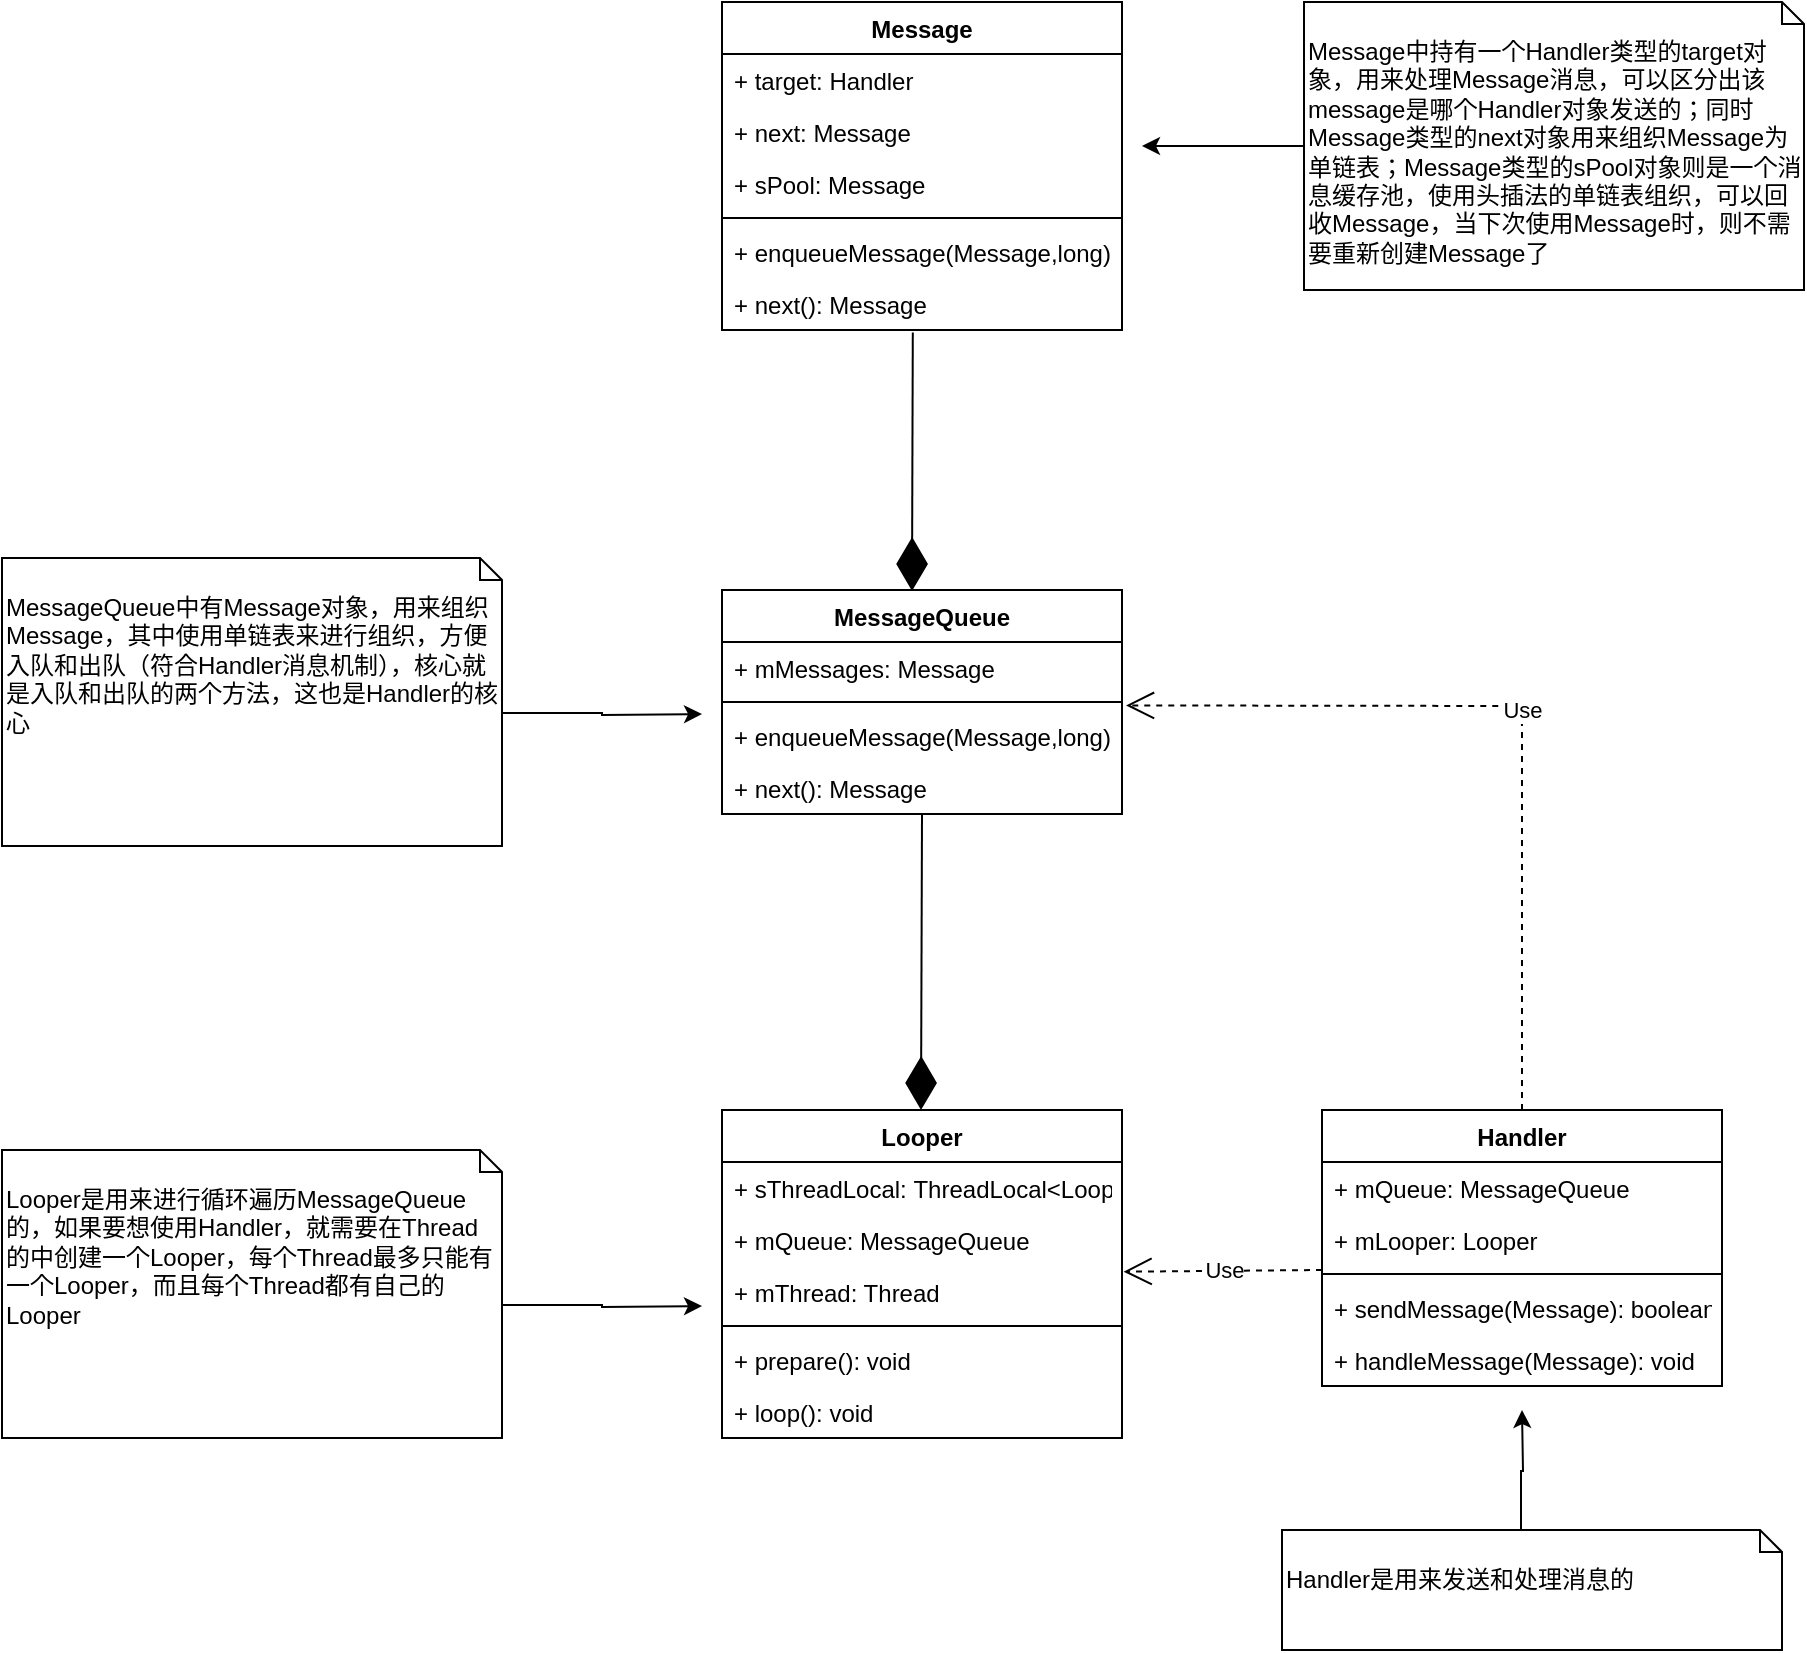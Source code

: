 <mxfile version="13.10.4" type="github">
  <diagram id="C5RBs43oDa-KdzZeNtuy" name="Page-1">
    <mxGraphModel dx="2955" dy="1240" grid="1" gridSize="10" guides="1" tooltips="1" connect="1" arrows="1" fold="1" page="1" pageScale="1" pageWidth="583" pageHeight="827" math="0" shadow="0">
      <root>
        <mxCell id="WIyWlLk6GJQsqaUBKTNV-0" />
        <mxCell id="WIyWlLk6GJQsqaUBKTNV-1" parent="WIyWlLk6GJQsqaUBKTNV-0" />
        <mxCell id="ZU6P_-DPb11zaJ6Cw-Iy-6" value="Use" style="endArrow=open;endSize=12;dashed=1;html=1;exitX=0;exitY=0.25;exitDx=0;exitDy=0;exitPerimeter=0;entryX=1.004;entryY=0.11;entryDx=0;entryDy=0;entryPerimeter=0;" edge="1" parent="WIyWlLk6GJQsqaUBKTNV-1" source="ZU6P_-DPb11zaJ6Cw-Iy-23" target="ZU6P_-DPb11zaJ6Cw-Iy-30">
          <mxGeometry width="160" relative="1" as="geometry">
            <mxPoint x="340.0" y="894" as="sourcePoint" />
            <mxPoint x="302" y="842" as="targetPoint" />
          </mxGeometry>
        </mxCell>
        <mxCell id="ZU6P_-DPb11zaJ6Cw-Iy-21" value="Handler" style="swimlane;fontStyle=1;align=center;verticalAlign=top;childLayout=stackLayout;horizontal=1;startSize=26;horizontalStack=0;resizeParent=1;resizeParentMax=0;resizeLast=0;collapsible=1;marginBottom=0;" vertex="1" parent="WIyWlLk6GJQsqaUBKTNV-1">
          <mxGeometry x="400" y="764" width="200" height="138" as="geometry" />
        </mxCell>
        <mxCell id="ZU6P_-DPb11zaJ6Cw-Iy-22" value="+ mQueue: MessageQueue" style="text;strokeColor=none;fillColor=none;align=left;verticalAlign=top;spacingLeft=4;spacingRight=4;overflow=hidden;rotatable=0;points=[[0,0.5],[1,0.5]];portConstraint=eastwest;" vertex="1" parent="ZU6P_-DPb11zaJ6Cw-Iy-21">
          <mxGeometry y="26" width="200" height="26" as="geometry" />
        </mxCell>
        <mxCell id="ZU6P_-DPb11zaJ6Cw-Iy-25" value="+ mLooper: Looper" style="text;strokeColor=none;fillColor=none;align=left;verticalAlign=top;spacingLeft=4;spacingRight=4;overflow=hidden;rotatable=0;points=[[0,0.5],[1,0.5]];portConstraint=eastwest;" vertex="1" parent="ZU6P_-DPb11zaJ6Cw-Iy-21">
          <mxGeometry y="52" width="200" height="26" as="geometry" />
        </mxCell>
        <mxCell id="ZU6P_-DPb11zaJ6Cw-Iy-23" value="" style="line;strokeWidth=1;fillColor=none;align=left;verticalAlign=middle;spacingTop=-1;spacingLeft=3;spacingRight=3;rotatable=0;labelPosition=right;points=[];portConstraint=eastwest;" vertex="1" parent="ZU6P_-DPb11zaJ6Cw-Iy-21">
          <mxGeometry y="78" width="200" height="8" as="geometry" />
        </mxCell>
        <mxCell id="ZU6P_-DPb11zaJ6Cw-Iy-24" value="+ sendMessage(Message): boolean" style="text;strokeColor=none;fillColor=none;align=left;verticalAlign=top;spacingLeft=4;spacingRight=4;overflow=hidden;rotatable=0;points=[[0,0.5],[1,0.5]];portConstraint=eastwest;" vertex="1" parent="ZU6P_-DPb11zaJ6Cw-Iy-21">
          <mxGeometry y="86" width="200" height="26" as="geometry" />
        </mxCell>
        <mxCell id="ZU6P_-DPb11zaJ6Cw-Iy-27" value="+ handleMessage(Message): void" style="text;strokeColor=none;fillColor=none;align=left;verticalAlign=top;spacingLeft=4;spacingRight=4;overflow=hidden;rotatable=0;points=[[0,0.5],[1,0.5]];portConstraint=eastwest;" vertex="1" parent="ZU6P_-DPb11zaJ6Cw-Iy-21">
          <mxGeometry y="112" width="200" height="26" as="geometry" />
        </mxCell>
        <mxCell id="ZU6P_-DPb11zaJ6Cw-Iy-28" value="Looper" style="swimlane;fontStyle=1;align=center;verticalAlign=top;childLayout=stackLayout;horizontal=1;startSize=26;horizontalStack=0;resizeParent=1;resizeParentMax=0;resizeLast=0;collapsible=1;marginBottom=0;" vertex="1" parent="WIyWlLk6GJQsqaUBKTNV-1">
          <mxGeometry x="100" y="764" width="200" height="164" as="geometry" />
        </mxCell>
        <mxCell id="ZU6P_-DPb11zaJ6Cw-Iy-29" value="+ sThreadLocal: ThreadLocal&lt;Looper&gt;" style="text;strokeColor=none;fillColor=none;align=left;verticalAlign=top;spacingLeft=4;spacingRight=4;overflow=hidden;rotatable=0;points=[[0,0.5],[1,0.5]];portConstraint=eastwest;" vertex="1" parent="ZU6P_-DPb11zaJ6Cw-Iy-28">
          <mxGeometry y="26" width="200" height="26" as="geometry" />
        </mxCell>
        <mxCell id="ZU6P_-DPb11zaJ6Cw-Iy-36" value="+ mQueue: MessageQueue" style="text;strokeColor=none;fillColor=none;align=left;verticalAlign=top;spacingLeft=4;spacingRight=4;overflow=hidden;rotatable=0;points=[[0,0.5],[1,0.5]];portConstraint=eastwest;" vertex="1" parent="ZU6P_-DPb11zaJ6Cw-Iy-28">
          <mxGeometry y="52" width="200" height="26" as="geometry" />
        </mxCell>
        <mxCell id="ZU6P_-DPb11zaJ6Cw-Iy-30" value="+ mThread: Thread" style="text;strokeColor=none;fillColor=none;align=left;verticalAlign=top;spacingLeft=4;spacingRight=4;overflow=hidden;rotatable=0;points=[[0,0.5],[1,0.5]];portConstraint=eastwest;" vertex="1" parent="ZU6P_-DPb11zaJ6Cw-Iy-28">
          <mxGeometry y="78" width="200" height="26" as="geometry" />
        </mxCell>
        <mxCell id="ZU6P_-DPb11zaJ6Cw-Iy-31" value="" style="line;strokeWidth=1;fillColor=none;align=left;verticalAlign=middle;spacingTop=-1;spacingLeft=3;spacingRight=3;rotatable=0;labelPosition=right;points=[];portConstraint=eastwest;" vertex="1" parent="ZU6P_-DPb11zaJ6Cw-Iy-28">
          <mxGeometry y="104" width="200" height="8" as="geometry" />
        </mxCell>
        <mxCell id="ZU6P_-DPb11zaJ6Cw-Iy-32" value="+ prepare(): void" style="text;strokeColor=none;fillColor=none;align=left;verticalAlign=top;spacingLeft=4;spacingRight=4;overflow=hidden;rotatable=0;points=[[0,0.5],[1,0.5]];portConstraint=eastwest;" vertex="1" parent="ZU6P_-DPb11zaJ6Cw-Iy-28">
          <mxGeometry y="112" width="200" height="26" as="geometry" />
        </mxCell>
        <mxCell id="ZU6P_-DPb11zaJ6Cw-Iy-33" value="+ loop(): void" style="text;strokeColor=none;fillColor=none;align=left;verticalAlign=top;spacingLeft=4;spacingRight=4;overflow=hidden;rotatable=0;points=[[0,0.5],[1,0.5]];portConstraint=eastwest;" vertex="1" parent="ZU6P_-DPb11zaJ6Cw-Iy-28">
          <mxGeometry y="138" width="200" height="26" as="geometry" />
        </mxCell>
        <mxCell id="ZU6P_-DPb11zaJ6Cw-Iy-37" value="MessageQueue" style="swimlane;fontStyle=1;align=center;verticalAlign=top;childLayout=stackLayout;horizontal=1;startSize=26;horizontalStack=0;resizeParent=1;resizeParentMax=0;resizeLast=0;collapsible=1;marginBottom=0;" vertex="1" parent="WIyWlLk6GJQsqaUBKTNV-1">
          <mxGeometry x="100" y="504" width="200" height="112" as="geometry" />
        </mxCell>
        <mxCell id="ZU6P_-DPb11zaJ6Cw-Iy-39" value="+ mMessages: Message" style="text;strokeColor=none;fillColor=none;align=left;verticalAlign=top;spacingLeft=4;spacingRight=4;overflow=hidden;rotatable=0;points=[[0,0.5],[1,0.5]];portConstraint=eastwest;" vertex="1" parent="ZU6P_-DPb11zaJ6Cw-Iy-37">
          <mxGeometry y="26" width="200" height="26" as="geometry" />
        </mxCell>
        <mxCell id="ZU6P_-DPb11zaJ6Cw-Iy-41" value="" style="line;strokeWidth=1;fillColor=none;align=left;verticalAlign=middle;spacingTop=-1;spacingLeft=3;spacingRight=3;rotatable=0;labelPosition=right;points=[];portConstraint=eastwest;" vertex="1" parent="ZU6P_-DPb11zaJ6Cw-Iy-37">
          <mxGeometry y="52" width="200" height="8" as="geometry" />
        </mxCell>
        <mxCell id="ZU6P_-DPb11zaJ6Cw-Iy-42" value="+ enqueueMessage(Message,long): boolean" style="text;strokeColor=none;fillColor=none;align=left;verticalAlign=top;spacingLeft=4;spacingRight=4;overflow=hidden;rotatable=0;points=[[0,0.5],[1,0.5]];portConstraint=eastwest;" vertex="1" parent="ZU6P_-DPb11zaJ6Cw-Iy-37">
          <mxGeometry y="60" width="200" height="26" as="geometry" />
        </mxCell>
        <mxCell id="ZU6P_-DPb11zaJ6Cw-Iy-43" value="+ next(): Message" style="text;strokeColor=none;fillColor=none;align=left;verticalAlign=top;spacingLeft=4;spacingRight=4;overflow=hidden;rotatable=0;points=[[0,0.5],[1,0.5]];portConstraint=eastwest;" vertex="1" parent="ZU6P_-DPb11zaJ6Cw-Iy-37">
          <mxGeometry y="86" width="200" height="26" as="geometry" />
        </mxCell>
        <mxCell id="ZU6P_-DPb11zaJ6Cw-Iy-45" value="Message" style="swimlane;fontStyle=1;align=center;verticalAlign=top;childLayout=stackLayout;horizontal=1;startSize=26;horizontalStack=0;resizeParent=1;resizeParentMax=0;resizeLast=0;collapsible=1;marginBottom=0;" vertex="1" parent="WIyWlLk6GJQsqaUBKTNV-1">
          <mxGeometry x="100" y="210" width="200" height="164" as="geometry" />
        </mxCell>
        <mxCell id="ZU6P_-DPb11zaJ6Cw-Iy-46" value="+ target: Handler" style="text;strokeColor=none;fillColor=none;align=left;verticalAlign=top;spacingLeft=4;spacingRight=4;overflow=hidden;rotatable=0;points=[[0,0.5],[1,0.5]];portConstraint=eastwest;" vertex="1" parent="ZU6P_-DPb11zaJ6Cw-Iy-45">
          <mxGeometry y="26" width="200" height="26" as="geometry" />
        </mxCell>
        <mxCell id="ZU6P_-DPb11zaJ6Cw-Iy-47" value="+ next: Message" style="text;strokeColor=none;fillColor=none;align=left;verticalAlign=top;spacingLeft=4;spacingRight=4;overflow=hidden;rotatable=0;points=[[0,0.5],[1,0.5]];portConstraint=eastwest;" vertex="1" parent="ZU6P_-DPb11zaJ6Cw-Iy-45">
          <mxGeometry y="52" width="200" height="26" as="geometry" />
        </mxCell>
        <mxCell id="ZU6P_-DPb11zaJ6Cw-Iy-48" value="+ sPool: Message" style="text;strokeColor=none;fillColor=none;align=left;verticalAlign=top;spacingLeft=4;spacingRight=4;overflow=hidden;rotatable=0;points=[[0,0.5],[1,0.5]];portConstraint=eastwest;" vertex="1" parent="ZU6P_-DPb11zaJ6Cw-Iy-45">
          <mxGeometry y="78" width="200" height="26" as="geometry" />
        </mxCell>
        <mxCell id="ZU6P_-DPb11zaJ6Cw-Iy-49" value="" style="line;strokeWidth=1;fillColor=none;align=left;verticalAlign=middle;spacingTop=-1;spacingLeft=3;spacingRight=3;rotatable=0;labelPosition=right;points=[];portConstraint=eastwest;" vertex="1" parent="ZU6P_-DPb11zaJ6Cw-Iy-45">
          <mxGeometry y="104" width="200" height="8" as="geometry" />
        </mxCell>
        <mxCell id="ZU6P_-DPb11zaJ6Cw-Iy-50" value="+ enqueueMessage(Message,long): boolean" style="text;strokeColor=none;fillColor=none;align=left;verticalAlign=top;spacingLeft=4;spacingRight=4;overflow=hidden;rotatable=0;points=[[0,0.5],[1,0.5]];portConstraint=eastwest;" vertex="1" parent="ZU6P_-DPb11zaJ6Cw-Iy-45">
          <mxGeometry y="112" width="200" height="26" as="geometry" />
        </mxCell>
        <mxCell id="ZU6P_-DPb11zaJ6Cw-Iy-51" value="+ next(): Message" style="text;strokeColor=none;fillColor=none;align=left;verticalAlign=top;spacingLeft=4;spacingRight=4;overflow=hidden;rotatable=0;points=[[0,0.5],[1,0.5]];portConstraint=eastwest;" vertex="1" parent="ZU6P_-DPb11zaJ6Cw-Iy-45">
          <mxGeometry y="138" width="200" height="26" as="geometry" />
        </mxCell>
        <mxCell id="ZU6P_-DPb11zaJ6Cw-Iy-53" value="Use" style="endArrow=open;endSize=12;dashed=1;html=1;exitX=0.5;exitY=0;exitDx=0;exitDy=0;entryX=1.01;entryY=0.22;entryDx=0;entryDy=0;entryPerimeter=0;" edge="1" parent="WIyWlLk6GJQsqaUBKTNV-1" source="ZU6P_-DPb11zaJ6Cw-Iy-21">
          <mxGeometry width="160" relative="1" as="geometry">
            <mxPoint x="479.2" y="724" as="sourcePoint" />
            <mxPoint x="302" y="561.72" as="targetPoint" />
            <Array as="points">
              <mxPoint x="500" y="562" />
            </Array>
          </mxGeometry>
        </mxCell>
        <mxCell id="ZU6P_-DPb11zaJ6Cw-Iy-55" value="" style="endArrow=diamondThin;endFill=1;endSize=24;html=1;exitX=0.477;exitY=1.046;exitDx=0;exitDy=0;exitPerimeter=0;entryX=0.475;entryY=0.004;entryDx=0;entryDy=0;entryPerimeter=0;" edge="1" parent="WIyWlLk6GJQsqaUBKTNV-1" source="ZU6P_-DPb11zaJ6Cw-Iy-51" target="ZU6P_-DPb11zaJ6Cw-Iy-37">
          <mxGeometry width="160" relative="1" as="geometry">
            <mxPoint x="130" y="454" as="sourcePoint" />
            <mxPoint x="290" y="454" as="targetPoint" />
          </mxGeometry>
        </mxCell>
        <mxCell id="ZU6P_-DPb11zaJ6Cw-Iy-56" value="" style="endArrow=diamondThin;endFill=1;endSize=24;html=1;exitX=0.5;exitY=1;exitDx=0;exitDy=0;" edge="1" parent="WIyWlLk6GJQsqaUBKTNV-1" source="ZU6P_-DPb11zaJ6Cw-Iy-37">
          <mxGeometry width="160" relative="1" as="geometry">
            <mxPoint x="199.9" y="667.996" as="sourcePoint" />
            <mxPoint x="199.5" y="764" as="targetPoint" />
          </mxGeometry>
        </mxCell>
        <mxCell id="ZU6P_-DPb11zaJ6Cw-Iy-58" style="edgeStyle=orthogonalEdgeStyle;rounded=0;orthogonalLoop=1;jettySize=auto;html=1;exitX=0;exitY=0.5;exitDx=0;exitDy=0;exitPerimeter=0;entryX=0.995;entryY=0.769;entryDx=0;entryDy=0;entryPerimeter=0;" edge="1" parent="WIyWlLk6GJQsqaUBKTNV-1" source="ZU6P_-DPb11zaJ6Cw-Iy-57">
          <mxGeometry relative="1" as="geometry">
            <mxPoint x="310" y="281.994" as="targetPoint" />
          </mxGeometry>
        </mxCell>
        <mxCell id="ZU6P_-DPb11zaJ6Cw-Iy-57" value="Message中持有一个Handler类型的target对象，用来处理Message消息，可以区分出该message是哪个Handler对象发送的；同时Message类型的next对象用来组织Message为单链表；Message类型的sPool对象则是一个消息缓存池，使用头插法的单链表组织，可以回收Message，当下次使用Message时，则不需要重新创建Message了" style="shape=note2;boundedLbl=1;whiteSpace=wrap;html=1;size=11;verticalAlign=top;align=left;" vertex="1" parent="WIyWlLk6GJQsqaUBKTNV-1">
          <mxGeometry x="391" y="210" width="250" height="144" as="geometry" />
        </mxCell>
        <mxCell id="ZU6P_-DPb11zaJ6Cw-Iy-59" value="MessageQueue中有Message对象，用来组织Message，其中使用单链表来进行组织，方便入队和出队（符合Handler消息机制），核心就是入队和出队的两个方法，这也是Handler的核心" style="shape=note2;boundedLbl=1;whiteSpace=wrap;html=1;size=11;verticalAlign=top;align=left;" vertex="1" parent="WIyWlLk6GJQsqaUBKTNV-1">
          <mxGeometry x="-260" y="488" width="250" height="144" as="geometry" />
        </mxCell>
        <mxCell id="ZU6P_-DPb11zaJ6Cw-Iy-63" style="edgeStyle=orthogonalEdgeStyle;rounded=0;orthogonalLoop=1;jettySize=auto;html=1;exitX=0;exitY=0;exitDx=250;exitDy=77.5;exitPerimeter=0;" edge="1" parent="WIyWlLk6GJQsqaUBKTNV-1" source="ZU6P_-DPb11zaJ6Cw-Iy-59">
          <mxGeometry relative="1" as="geometry">
            <mxPoint x="401" y="292" as="sourcePoint" />
            <mxPoint x="90" y="566" as="targetPoint" />
          </mxGeometry>
        </mxCell>
        <mxCell id="ZU6P_-DPb11zaJ6Cw-Iy-64" value="Looper是用来进行循环遍历MessageQueue的，如果要想使用Handler，就需要在Thread的中创建一个Looper，每个Thread最多只能有一个Looper，而且每个Thread都有自己的Looper" style="shape=note2;boundedLbl=1;whiteSpace=wrap;html=1;size=11;verticalAlign=top;align=left;" vertex="1" parent="WIyWlLk6GJQsqaUBKTNV-1">
          <mxGeometry x="-260" y="784" width="250" height="144" as="geometry" />
        </mxCell>
        <mxCell id="ZU6P_-DPb11zaJ6Cw-Iy-65" style="edgeStyle=orthogonalEdgeStyle;rounded=0;orthogonalLoop=1;jettySize=auto;html=1;exitX=0;exitY=0;exitDx=250;exitDy=77.5;exitPerimeter=0;" edge="1" parent="WIyWlLk6GJQsqaUBKTNV-1" source="ZU6P_-DPb11zaJ6Cw-Iy-64">
          <mxGeometry relative="1" as="geometry">
            <mxPoint x="401" y="588" as="sourcePoint" />
            <mxPoint x="90" y="862" as="targetPoint" />
          </mxGeometry>
        </mxCell>
        <mxCell id="ZU6P_-DPb11zaJ6Cw-Iy-66" value="Handler是用来发送和处理消息的" style="shape=note2;boundedLbl=1;whiteSpace=wrap;html=1;size=11;verticalAlign=top;align=left;" vertex="1" parent="WIyWlLk6GJQsqaUBKTNV-1">
          <mxGeometry x="380" y="974" width="250" height="60" as="geometry" />
        </mxCell>
        <mxCell id="ZU6P_-DPb11zaJ6Cw-Iy-67" style="edgeStyle=orthogonalEdgeStyle;rounded=0;orthogonalLoop=1;jettySize=auto;html=1;exitX=0;exitY=0;exitDx=119.5;exitDy=0;exitPerimeter=0;entryX=0.5;entryY=1.077;entryDx=0;entryDy=0;entryPerimeter=0;" edge="1" parent="WIyWlLk6GJQsqaUBKTNV-1" source="ZU6P_-DPb11zaJ6Cw-Iy-66">
          <mxGeometry relative="1" as="geometry">
            <mxPoint x="1041" y="778" as="sourcePoint" />
            <mxPoint x="500" y="914.002" as="targetPoint" />
          </mxGeometry>
        </mxCell>
      </root>
    </mxGraphModel>
  </diagram>
</mxfile>
